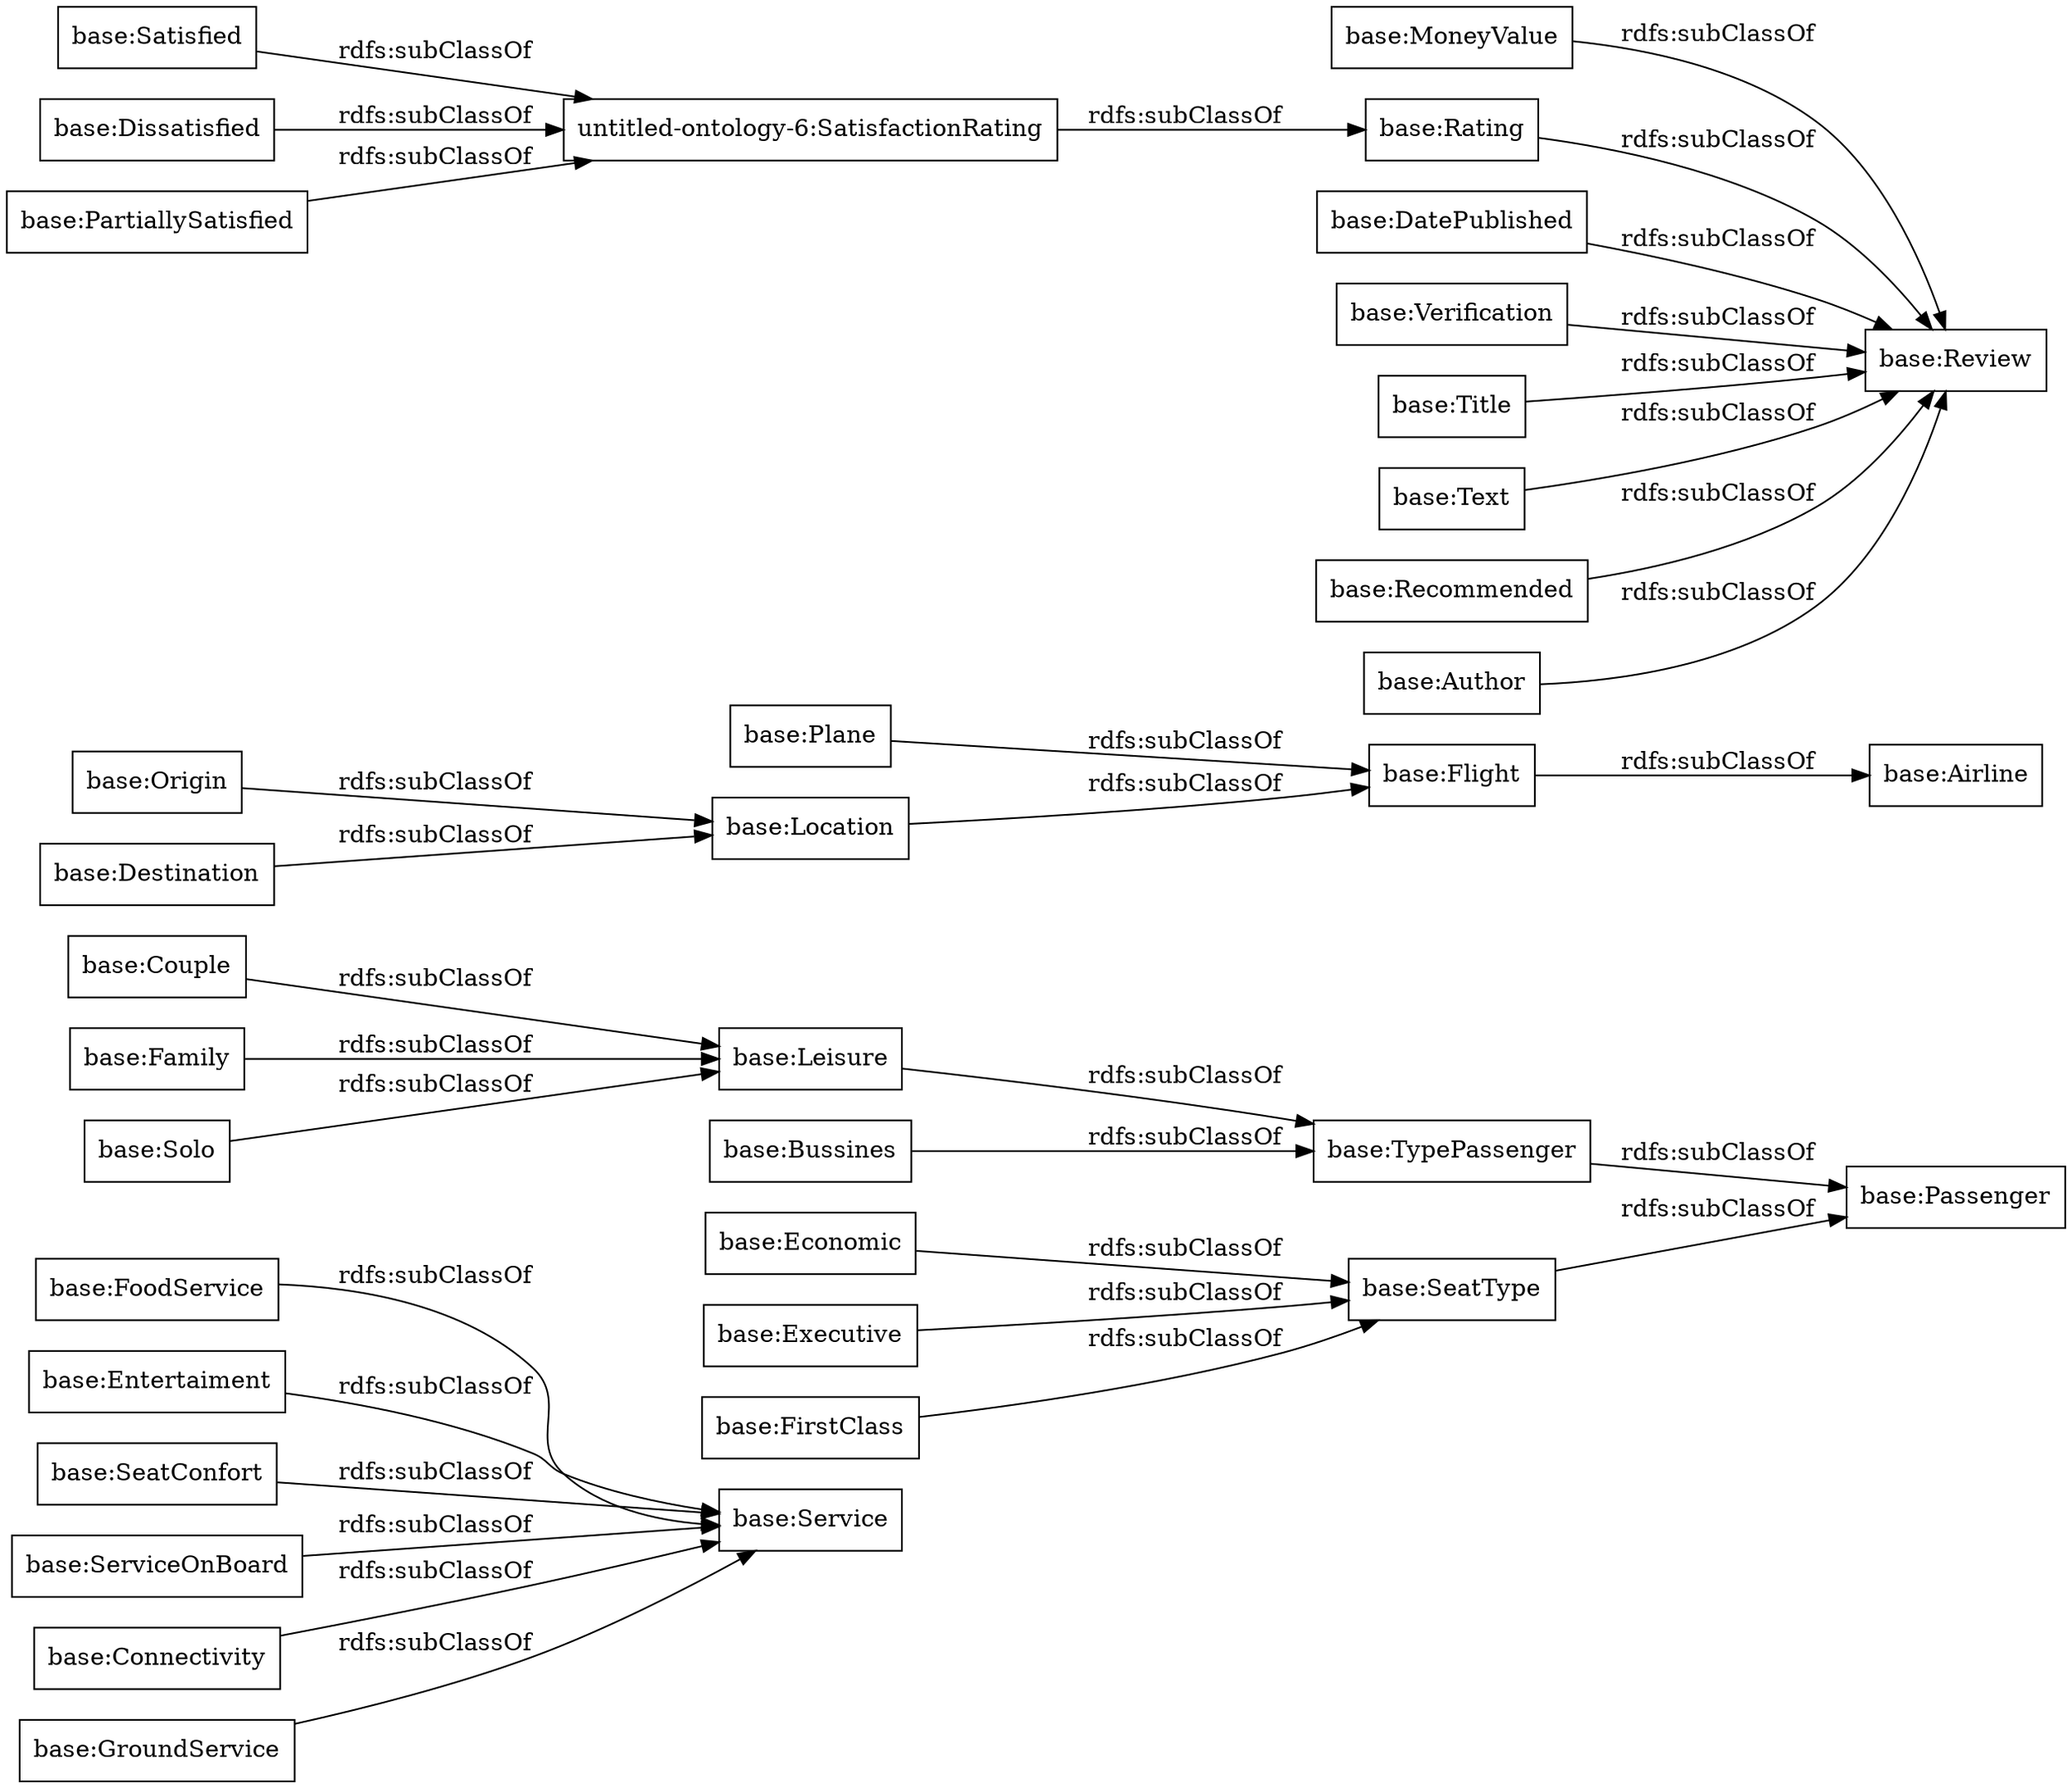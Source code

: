 digraph ar2dtool_diagram { 
rankdir=LR;
size="1000"
node [shape = rectangle, color="black"]; "base:FoodService" "base:Entertaiment" "base:Bussines" "base:Location" "base:Executive" "base:MoneyValue" "base:SeatConfort" "base:Satisfied" "base:ServiceOnBoard" "untitled-ontology-6:SatisfactionRating" "base:Connectivity" "base:SeatType" "base:FirstClass" "base:Economic" "base:Rating" "base:DatePublished" "base:Couple" "base:Family" "base:Service" "base:Verification" "base:GroundService" "base:TypePassenger" "base:Leisure" "base:Passenger" "base:Plane" "base:Title" "base:Text" "base:Review" "base:Solo" "base:Recommended" "base:Origin" "base:Dissatisfied" "base:PartiallySatisfied" "base:Author" "base:Flight" "base:Airline" "base:Destination" ; /*classes style*/
	"base:Solo" -> "base:Leisure" [ label = "rdfs:subClassOf" ];
	"base:SeatType" -> "base:Passenger" [ label = "rdfs:subClassOf" ];
	"base:Text" -> "base:Review" [ label = "rdfs:subClassOf" ];
	"base:Plane" -> "base:Flight" [ label = "rdfs:subClassOf" ];
	"base:SeatConfort" -> "base:Service" [ label = "rdfs:subClassOf" ];
	"base:Title" -> "base:Review" [ label = "rdfs:subClassOf" ];
	"base:Destination" -> "base:Location" [ label = "rdfs:subClassOf" ];
	"base:Executive" -> "base:SeatType" [ label = "rdfs:subClassOf" ];
	"base:Author" -> "base:Review" [ label = "rdfs:subClassOf" ];
	"base:Origin" -> "base:Location" [ label = "rdfs:subClassOf" ];
	"base:PartiallySatisfied" -> "untitled-ontology-6:SatisfactionRating" [ label = "rdfs:subClassOf" ];
	"base:DatePublished" -> "base:Review" [ label = "rdfs:subClassOf" ];
	"base:Location" -> "base:Flight" [ label = "rdfs:subClassOf" ];
	"base:Bussines" -> "base:TypePassenger" [ label = "rdfs:subClassOf" ];
	"base:Economic" -> "base:SeatType" [ label = "rdfs:subClassOf" ];
	"base:Rating" -> "base:Review" [ label = "rdfs:subClassOf" ];
	"base:MoneyValue" -> "base:Review" [ label = "rdfs:subClassOf" ];
	"base:Connectivity" -> "base:Service" [ label = "rdfs:subClassOf" ];
	"base:ServiceOnBoard" -> "base:Service" [ label = "rdfs:subClassOf" ];
	"base:FirstClass" -> "base:SeatType" [ label = "rdfs:subClassOf" ];
	"base:Family" -> "base:Leisure" [ label = "rdfs:subClassOf" ];
	"base:Recommended" -> "base:Review" [ label = "rdfs:subClassOf" ];
	"base:Satisfied" -> "untitled-ontology-6:SatisfactionRating" [ label = "rdfs:subClassOf" ];
	"base:Dissatisfied" -> "untitled-ontology-6:SatisfactionRating" [ label = "rdfs:subClassOf" ];
	"base:Leisure" -> "base:TypePassenger" [ label = "rdfs:subClassOf" ];
	"base:FoodService" -> "base:Service" [ label = "rdfs:subClassOf" ];
	"base:Verification" -> "base:Review" [ label = "rdfs:subClassOf" ];
	"base:Flight" -> "base:Airline" [ label = "rdfs:subClassOf" ];
	"base:Couple" -> "base:Leisure" [ label = "rdfs:subClassOf" ];
	"base:Entertaiment" -> "base:Service" [ label = "rdfs:subClassOf" ];
	"untitled-ontology-6:SatisfactionRating" -> "base:Rating" [ label = "rdfs:subClassOf" ];
	"base:TypePassenger" -> "base:Passenger" [ label = "rdfs:subClassOf" ];
	"base:GroundService" -> "base:Service" [ label = "rdfs:subClassOf" ];

}
